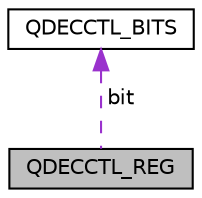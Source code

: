 digraph "QDECCTL_REG"
{
  edge [fontname="Helvetica",fontsize="10",labelfontname="Helvetica",labelfontsize="10"];
  node [fontname="Helvetica",fontsize="10",shape=record];
  Node1 [label="QDECCTL_REG",height=0.2,width=0.4,color="black", fillcolor="grey75", style="filled", fontcolor="black"];
  Node2 -> Node1 [dir="back",color="darkorchid3",fontsize="10",style="dashed",label=" bit" ,fontname="Helvetica"];
  Node2 [label="QDECCTL_BITS",height=0.2,width=0.4,color="black", fillcolor="white", style="filled",URL="$struct_q_d_e_c_c_t_l___b_i_t_s.html"];
}
